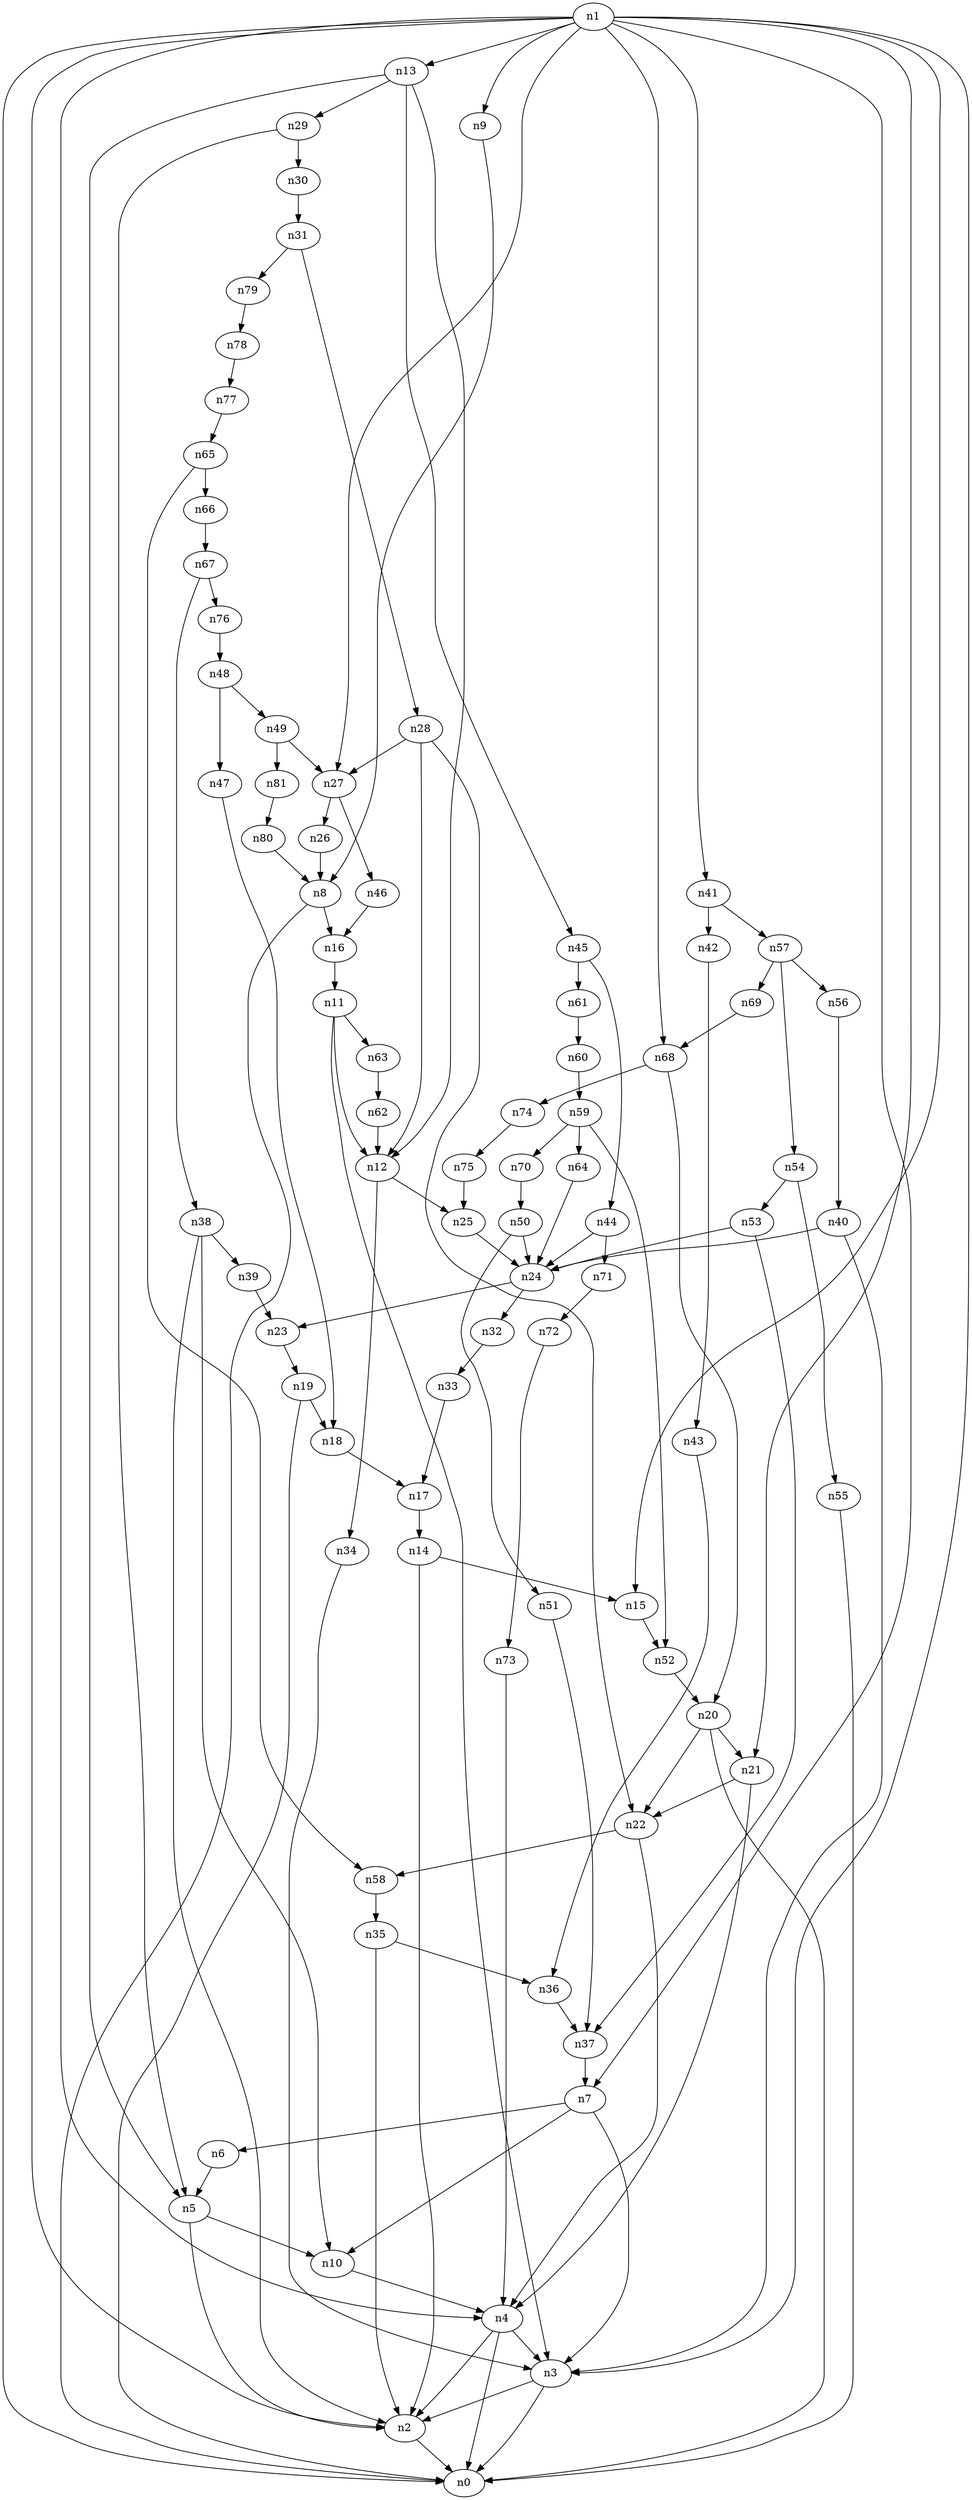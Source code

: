 digraph G {
	n1 -> n0	 [_graphml_id=e0];
	n1 -> n2	 [_graphml_id=e1];
	n1 -> n3	 [_graphml_id=e6];
	n1 -> n4	 [_graphml_id=e9];
	n1 -> n7	 [_graphml_id=e13];
	n1 -> n9	 [_graphml_id=e16];
	n1 -> n13	 [_graphml_id=e29];
	n1 -> n15	 [_graphml_id=e26];
	n1 -> n21	 [_graphml_id=e36];
	n1 -> n27	 [_graphml_id=e46];
	n1 -> n41	 [_graphml_id=e69];
	n1 -> n68	 [_graphml_id=e128];
	n2 -> n0	 [_graphml_id=e5];
	n3 -> n0	 [_graphml_id=e8];
	n3 -> n2	 [_graphml_id=e2];
	n4 -> n0	 [_graphml_id=e4];
	n4 -> n2	 [_graphml_id=e7];
	n4 -> n3	 [_graphml_id=e3];
	n5 -> n2	 [_graphml_id=e10];
	n5 -> n10	 [_graphml_id=e17];
	n6 -> n5	 [_graphml_id=e11];
	n7 -> n3	 [_graphml_id=e68];
	n7 -> n6	 [_graphml_id=e12];
	n7 -> n10	 [_graphml_id=e19];
	n8 -> n0	 [_graphml_id=e14];
	n8 -> n16	 [_graphml_id=e28];
	n9 -> n8	 [_graphml_id=e15];
	n10 -> n4	 [_graphml_id=e18];
	n11 -> n3	 [_graphml_id=e20];
	n11 -> n12	 [_graphml_id=e21];
	n11 -> n63	 [_graphml_id=e105];
	n12 -> n25	 [_graphml_id=e43];
	n12 -> n34	 [_graphml_id=e58];
	n13 -> n5	 [_graphml_id=e23];
	n13 -> n12	 [_graphml_id=e22];
	n13 -> n29	 [_graphml_id=e50];
	n13 -> n45	 [_graphml_id=e75];
	n14 -> n2	 [_graphml_id=e24];
	n14 -> n15	 [_graphml_id=e25];
	n15 -> n52	 [_graphml_id=e86];
	n16 -> n11	 [_graphml_id=e27];
	n17 -> n14	 [_graphml_id=e30];
	n18 -> n17	 [_graphml_id=e31];
	n19 -> n0	 [_graphml_id=e33];
	n19 -> n18	 [_graphml_id=e32];
	n20 -> n0	 [_graphml_id=e34];
	n20 -> n21	 [_graphml_id=e35];
	n20 -> n22	 [_graphml_id=e38];
	n21 -> n4	 [_graphml_id=e39];
	n21 -> n22	 [_graphml_id=e37];
	n22 -> n4	 [_graphml_id=e49];
	n22 -> n58	 [_graphml_id=e97];
	n23 -> n19	 [_graphml_id=e40];
	n24 -> n23	 [_graphml_id=e41];
	n24 -> n32	 [_graphml_id=e54];
	n25 -> n24	 [_graphml_id=e42];
	n26 -> n8	 [_graphml_id=e44];
	n27 -> n26	 [_graphml_id=e45];
	n27 -> n46	 [_graphml_id=e76];
	n28 -> n12	 [_graphml_id=e48];
	n28 -> n22	 [_graphml_id=e78];
	n28 -> n27	 [_graphml_id=e47];
	n29 -> n5	 [_graphml_id=e98];
	n29 -> n30	 [_graphml_id=e51];
	n30 -> n31	 [_graphml_id=e52];
	n31 -> n28	 [_graphml_id=e53];
	n31 -> n79	 [_graphml_id=e132];
	n32 -> n33	 [_graphml_id=e55];
	n33 -> n17	 [_graphml_id=e56];
	n34 -> n3	 [_graphml_id=e57];
	n35 -> n2	 [_graphml_id=e59];
	n35 -> n36	 [_graphml_id=e60];
	n36 -> n37	 [_graphml_id=e61];
	n37 -> n7	 [_graphml_id=e62];
	n38 -> n2	 [_graphml_id=e88];
	n38 -> n10	 [_graphml_id=e63];
	n38 -> n39	 [_graphml_id=e64];
	n39 -> n23	 [_graphml_id=e65];
	n40 -> n3	 [_graphml_id=e66];
	n40 -> n24	 [_graphml_id=e67];
	n41 -> n42	 [_graphml_id=e70];
	n41 -> n57	 [_graphml_id=e95];
	n42 -> n43	 [_graphml_id=e71];
	n43 -> n36	 [_graphml_id=e72];
	n44 -> n24	 [_graphml_id=e73];
	n44 -> n71	 [_graphml_id=e119];
	n45 -> n44	 [_graphml_id=e74];
	n45 -> n61	 [_graphml_id=e102];
	n46 -> n16	 [_graphml_id=e77];
	n47 -> n18	 [_graphml_id=e79];
	n48 -> n47	 [_graphml_id=e80];
	n48 -> n49	 [_graphml_id=e81];
	n49 -> n27	 [_graphml_id=e82];
	n49 -> n81	 [_graphml_id=e135];
	n50 -> n24	 [_graphml_id=e83];
	n50 -> n51	 [_graphml_id=e84];
	n51 -> n37	 [_graphml_id=e85];
	n52 -> n20	 [_graphml_id=e87];
	n53 -> n24	 [_graphml_id=e108];
	n53 -> n37	 [_graphml_id=e89];
	n54 -> n53	 [_graphml_id=e90];
	n54 -> n55	 [_graphml_id=e91];
	n55 -> n0	 [_graphml_id=e92];
	n56 -> n40	 [_graphml_id=e93];
	n57 -> n54	 [_graphml_id=e118];
	n57 -> n56	 [_graphml_id=e94];
	n57 -> n69	 [_graphml_id=e115];
	n58 -> n35	 [_graphml_id=e96];
	n59 -> n52	 [_graphml_id=e99];
	n59 -> n64	 [_graphml_id=e106];
	n59 -> n70	 [_graphml_id=e116];
	n60 -> n59	 [_graphml_id=e100];
	n61 -> n60	 [_graphml_id=e101];
	n62 -> n12	 [_graphml_id=e103];
	n63 -> n62	 [_graphml_id=e104];
	n64 -> n24	 [_graphml_id=e107];
	n65 -> n58	 [_graphml_id=e109];
	n65 -> n66	 [_graphml_id=e110];
	n66 -> n67	 [_graphml_id=e111];
	n67 -> n38	 [_graphml_id=e112];
	n67 -> n76	 [_graphml_id=e126];
	n68 -> n20	 [_graphml_id=e113];
	n68 -> n74	 [_graphml_id=e123];
	n69 -> n68	 [_graphml_id=e114];
	n70 -> n50	 [_graphml_id=e117];
	n71 -> n72	 [_graphml_id=e120];
	n72 -> n73	 [_graphml_id=e121];
	n73 -> n4	 [_graphml_id=e122];
	n74 -> n75	 [_graphml_id=e124];
	n75 -> n25	 [_graphml_id=e125];
	n76 -> n48	 [_graphml_id=e127];
	n77 -> n65	 [_graphml_id=e129];
	n78 -> n77	 [_graphml_id=e130];
	n79 -> n78	 [_graphml_id=e131];
	n80 -> n8	 [_graphml_id=e133];
	n81 -> n80	 [_graphml_id=e134];
}
